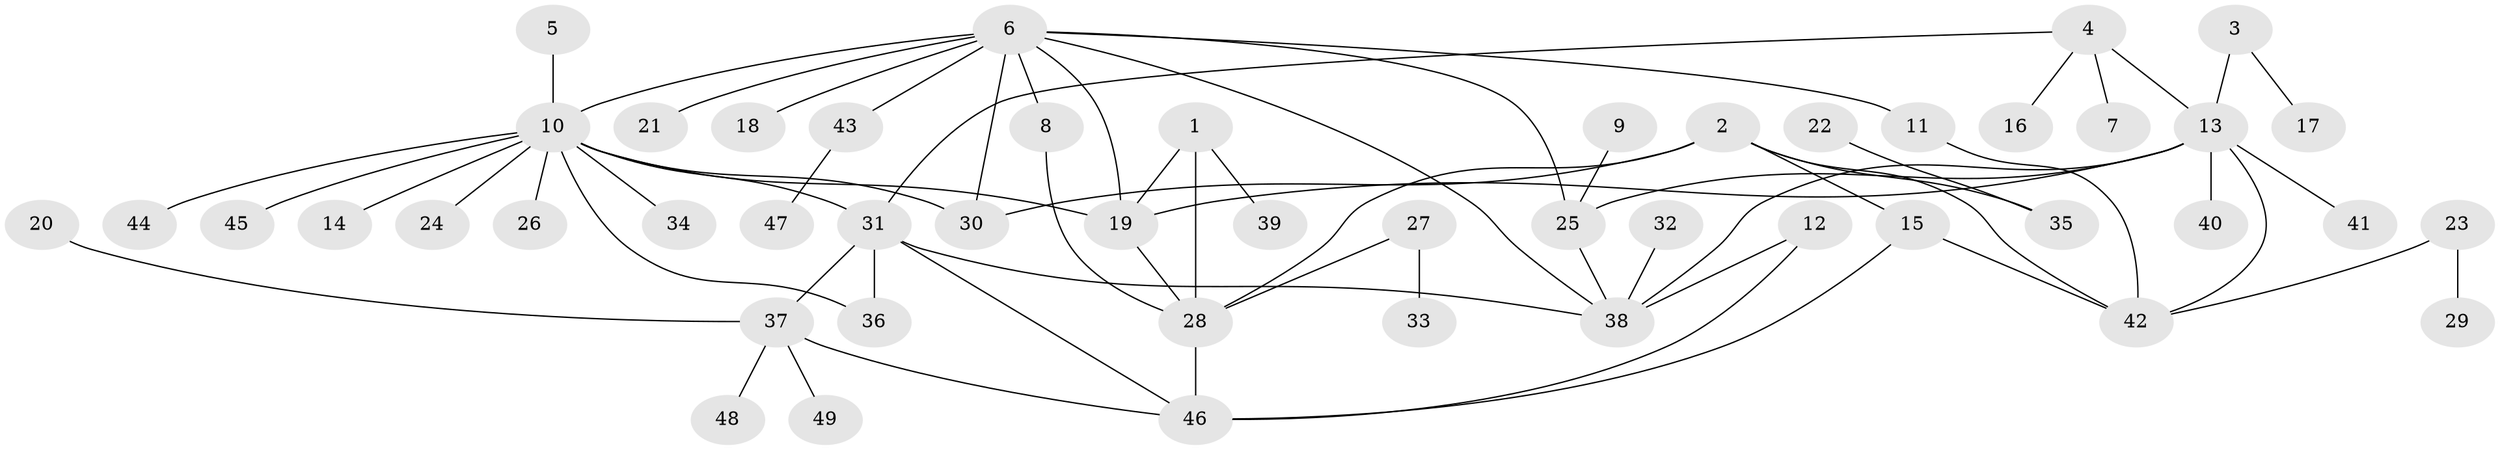 // original degree distribution, {4: 0.057971014492753624, 9: 0.014492753623188406, 7: 0.043478260869565216, 3: 0.057971014492753624, 5: 0.028985507246376812, 6: 0.043478260869565216, 13: 0.014492753623188406, 11: 0.014492753623188406, 2: 0.17391304347826086, 1: 0.5507246376811594}
// Generated by graph-tools (version 1.1) at 2025/37/03/04/25 23:37:30]
// undirected, 49 vertices, 66 edges
graph export_dot {
  node [color=gray90,style=filled];
  1;
  2;
  3;
  4;
  5;
  6;
  7;
  8;
  9;
  10;
  11;
  12;
  13;
  14;
  15;
  16;
  17;
  18;
  19;
  20;
  21;
  22;
  23;
  24;
  25;
  26;
  27;
  28;
  29;
  30;
  31;
  32;
  33;
  34;
  35;
  36;
  37;
  38;
  39;
  40;
  41;
  42;
  43;
  44;
  45;
  46;
  47;
  48;
  49;
  1 -- 19 [weight=1.0];
  1 -- 28 [weight=1.0];
  1 -- 39 [weight=1.0];
  2 -- 15 [weight=1.0];
  2 -- 28 [weight=1.0];
  2 -- 30 [weight=1.0];
  2 -- 35 [weight=1.0];
  2 -- 42 [weight=1.0];
  3 -- 13 [weight=1.0];
  3 -- 17 [weight=1.0];
  4 -- 7 [weight=1.0];
  4 -- 13 [weight=1.0];
  4 -- 16 [weight=1.0];
  4 -- 31 [weight=1.0];
  5 -- 10 [weight=1.0];
  6 -- 8 [weight=1.0];
  6 -- 10 [weight=1.0];
  6 -- 11 [weight=1.0];
  6 -- 18 [weight=1.0];
  6 -- 19 [weight=1.0];
  6 -- 21 [weight=1.0];
  6 -- 25 [weight=1.0];
  6 -- 30 [weight=1.0];
  6 -- 38 [weight=1.0];
  6 -- 43 [weight=1.0];
  8 -- 28 [weight=1.0];
  9 -- 25 [weight=1.0];
  10 -- 14 [weight=1.0];
  10 -- 19 [weight=1.0];
  10 -- 24 [weight=1.0];
  10 -- 26 [weight=1.0];
  10 -- 30 [weight=1.0];
  10 -- 31 [weight=1.0];
  10 -- 34 [weight=1.0];
  10 -- 36 [weight=1.0];
  10 -- 44 [weight=1.0];
  10 -- 45 [weight=1.0];
  11 -- 42 [weight=1.0];
  12 -- 38 [weight=1.0];
  12 -- 46 [weight=1.0];
  13 -- 19 [weight=1.0];
  13 -- 25 [weight=1.0];
  13 -- 38 [weight=1.0];
  13 -- 40 [weight=1.0];
  13 -- 41 [weight=1.0];
  13 -- 42 [weight=1.0];
  15 -- 42 [weight=1.0];
  15 -- 46 [weight=1.0];
  19 -- 28 [weight=1.0];
  20 -- 37 [weight=1.0];
  22 -- 35 [weight=1.0];
  23 -- 29 [weight=1.0];
  23 -- 42 [weight=1.0];
  25 -- 38 [weight=1.0];
  27 -- 28 [weight=1.0];
  27 -- 33 [weight=1.0];
  28 -- 46 [weight=1.0];
  31 -- 36 [weight=1.0];
  31 -- 37 [weight=1.0];
  31 -- 38 [weight=1.0];
  31 -- 46 [weight=1.0];
  32 -- 38 [weight=1.0];
  37 -- 46 [weight=1.0];
  37 -- 48 [weight=1.0];
  37 -- 49 [weight=1.0];
  43 -- 47 [weight=1.0];
}
